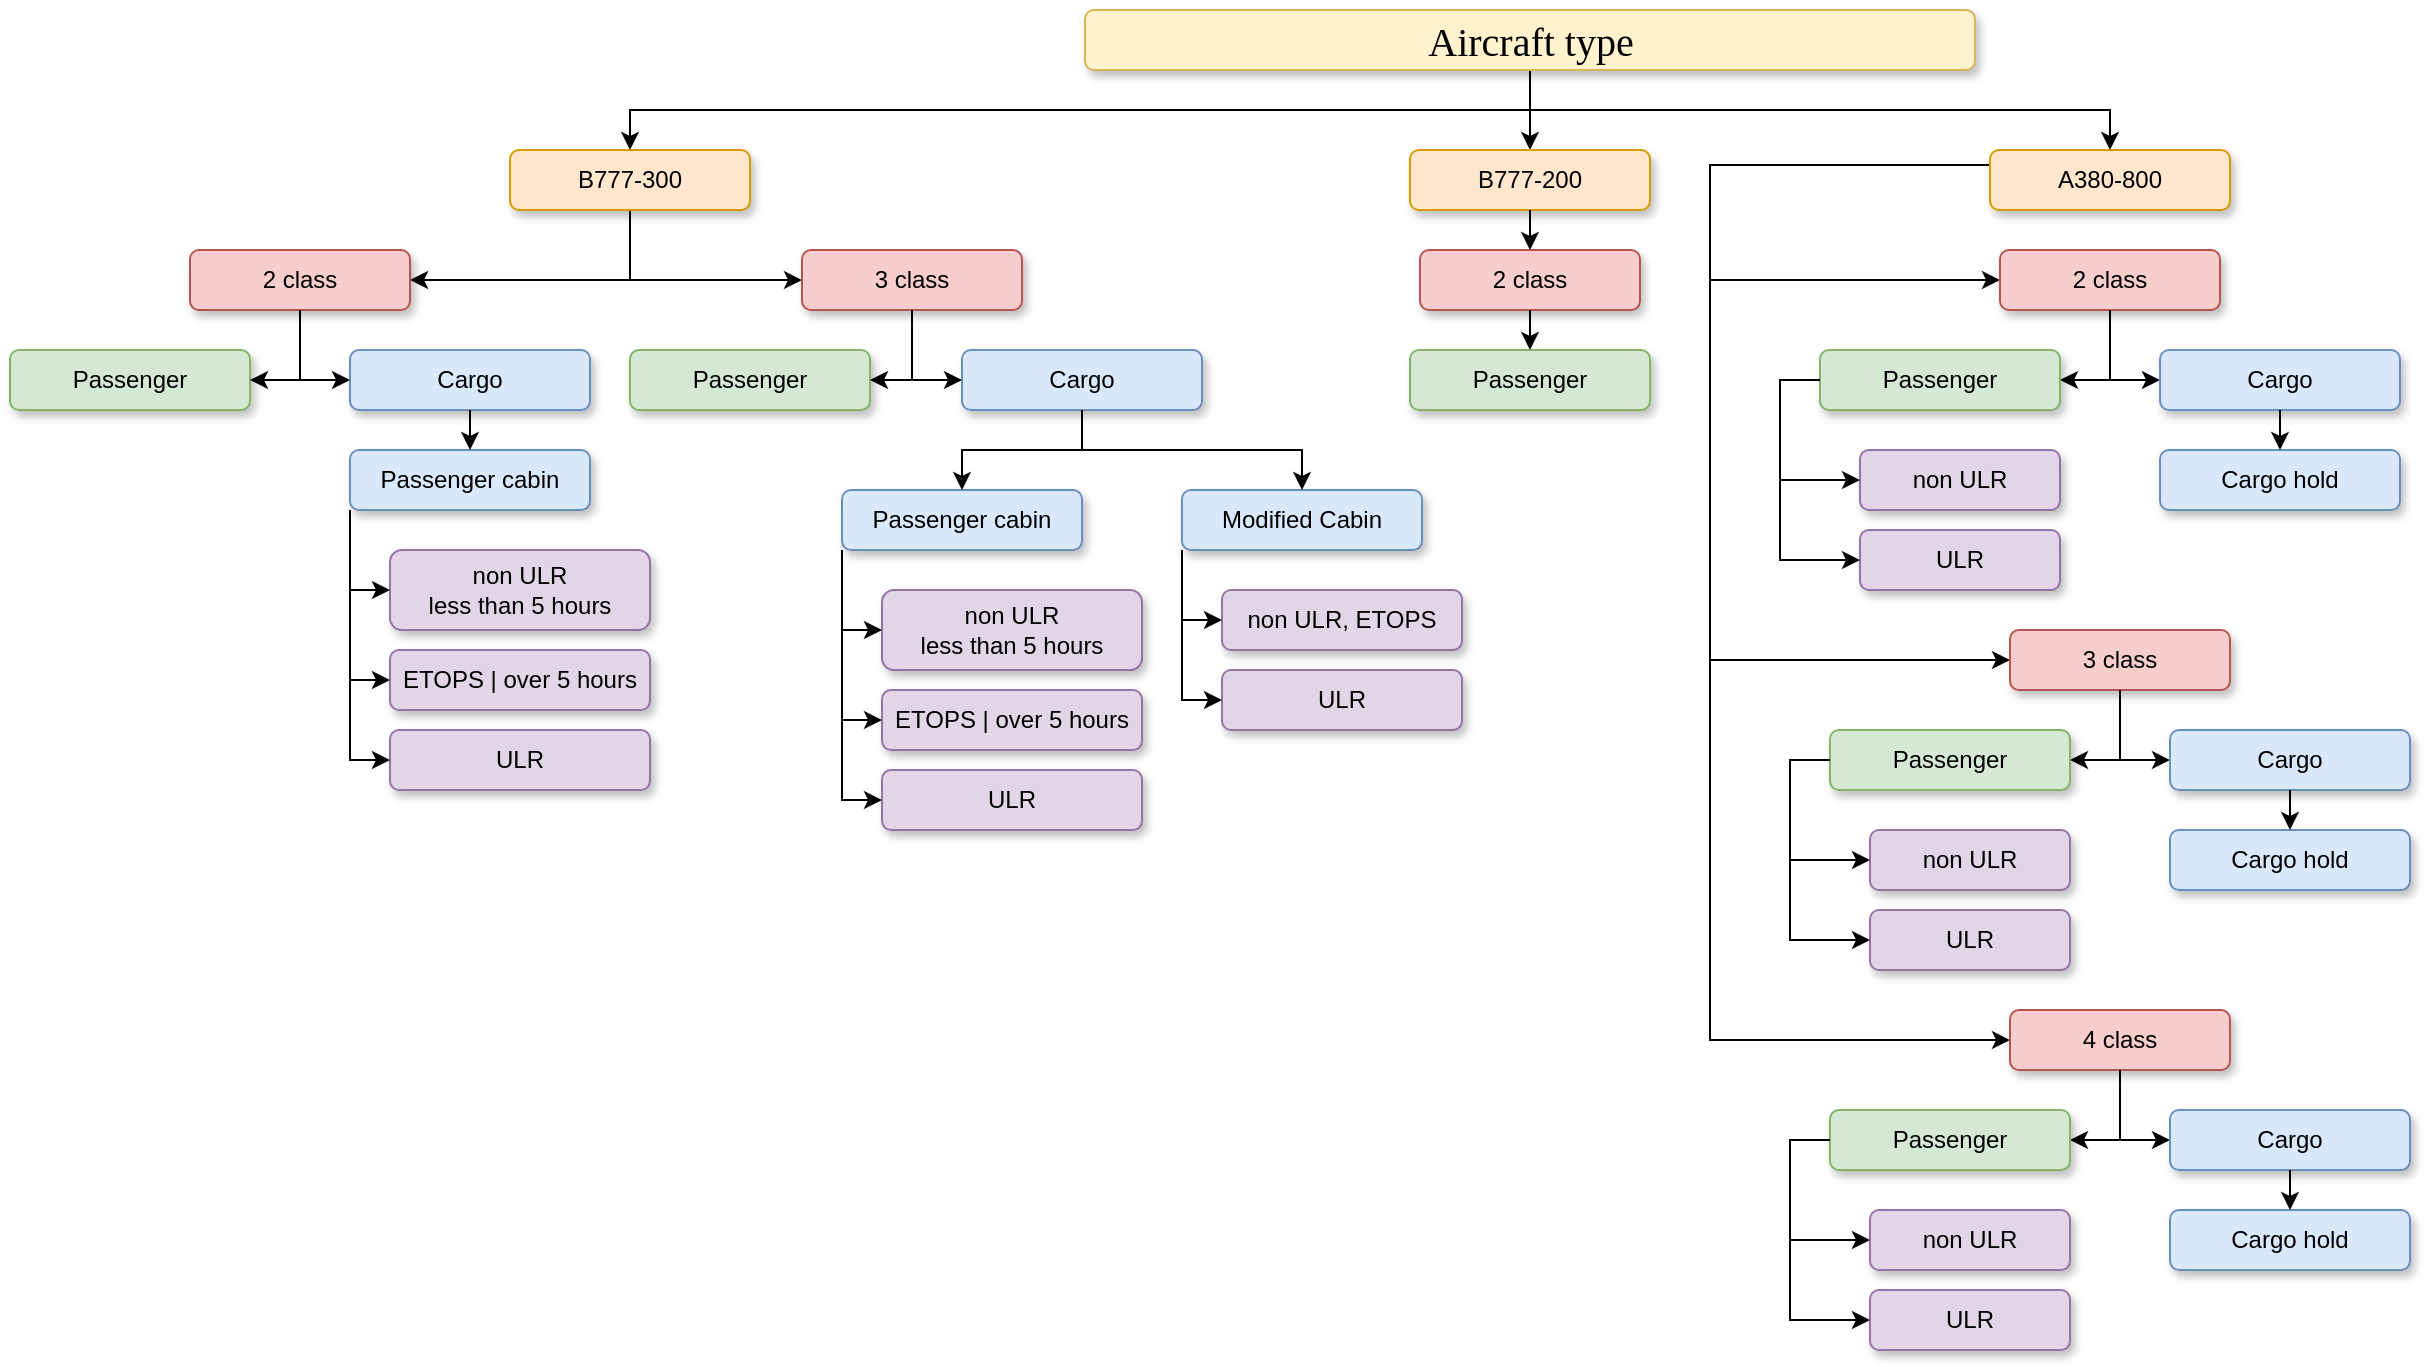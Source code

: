 <mxfile version="15.4.1" type="device"><diagram id="9vNp-hGSC7TSPK8dciln" name="Page-1"><mxGraphModel dx="1295" dy="883" grid="1" gridSize="10" guides="1" tooltips="1" connect="1" arrows="1" fold="1" page="1" pageScale="1" pageWidth="827" pageHeight="1169" math="0" shadow="0"><root><mxCell id="0"/><mxCell id="1" parent="0"/><mxCell id="f_OGAi7bQq5l3FAs032B-8" style="edgeStyle=orthogonalEdgeStyle;rounded=0;orthogonalLoop=1;jettySize=auto;html=1;exitX=0.5;exitY=1;exitDx=0;exitDy=0;entryX=1;entryY=0.5;entryDx=0;entryDy=0;" parent="1" source="qaYCNagNQvjwPavFpGOO-3" target="qaYCNagNQvjwPavFpGOO-64" edge="1"><mxGeometry relative="1" as="geometry"/></mxCell><mxCell id="f_OGAi7bQq5l3FAs032B-9" style="edgeStyle=orthogonalEdgeStyle;rounded=0;orthogonalLoop=1;jettySize=auto;html=1;exitX=0.5;exitY=1;exitDx=0;exitDy=0;entryX=0;entryY=0.5;entryDx=0;entryDy=0;" parent="1" source="qaYCNagNQvjwPavFpGOO-3" target="qaYCNagNQvjwPavFpGOO-65" edge="1"><mxGeometry relative="1" as="geometry"/></mxCell><mxCell id="qaYCNagNQvjwPavFpGOO-3" value="B777-300" style="rounded=1;whiteSpace=wrap;html=1;fillColor=#ffe6cc;strokeColor=#d79b00;shadow=1;" parent="1" vertex="1"><mxGeometry x="280" y="100" width="120" height="30" as="geometry"/></mxCell><mxCell id="bNkTq5MTgVv-f-NfySbQ-39" style="edgeStyle=orthogonalEdgeStyle;rounded=0;orthogonalLoop=1;jettySize=auto;html=1;exitX=0;exitY=0.25;exitDx=0;exitDy=0;entryX=0;entryY=0.5;entryDx=0;entryDy=0;" edge="1" parent="1" source="qaYCNagNQvjwPavFpGOO-5" target="bNkTq5MTgVv-f-NfySbQ-26"><mxGeometry relative="1" as="geometry"><Array as="points"><mxPoint x="880" y="108"/><mxPoint x="880" y="545"/></Array></mxGeometry></mxCell><mxCell id="bNkTq5MTgVv-f-NfySbQ-40" style="edgeStyle=orthogonalEdgeStyle;rounded=0;orthogonalLoop=1;jettySize=auto;html=1;exitX=0;exitY=0.25;exitDx=0;exitDy=0;entryX=0;entryY=0.5;entryDx=0;entryDy=0;" edge="1" parent="1" source="qaYCNagNQvjwPavFpGOO-5" target="bNkTq5MTgVv-f-NfySbQ-12"><mxGeometry relative="1" as="geometry"><Array as="points"><mxPoint x="880" y="108"/><mxPoint x="880" y="355"/></Array></mxGeometry></mxCell><mxCell id="bNkTq5MTgVv-f-NfySbQ-41" style="edgeStyle=orthogonalEdgeStyle;rounded=0;orthogonalLoop=1;jettySize=auto;html=1;exitX=0;exitY=0.25;exitDx=0;exitDy=0;entryX=0;entryY=0.5;entryDx=0;entryDy=0;" edge="1" parent="1" source="qaYCNagNQvjwPavFpGOO-5" target="JNq5p8RZP5Eg0zuTn8ZH-4"><mxGeometry relative="1" as="geometry"><Array as="points"><mxPoint x="880" y="108"/><mxPoint x="880" y="165"/></Array></mxGeometry></mxCell><mxCell id="qaYCNagNQvjwPavFpGOO-5" value="A380-800" style="rounded=1;whiteSpace=wrap;html=1;fillColor=#ffe6cc;strokeColor=#d79b00;shadow=1;" parent="1" vertex="1"><mxGeometry x="1020" y="100" width="120" height="30" as="geometry"/></mxCell><mxCell id="qaYCNagNQvjwPavFpGOO-30" style="edgeStyle=orthogonalEdgeStyle;rounded=0;orthogonalLoop=1;jettySize=auto;html=1;exitX=0.5;exitY=1;exitDx=0;exitDy=0;" parent="1" source="qaYCNagNQvjwPavFpGOO-6" target="qaYCNagNQvjwPavFpGOO-5" edge="1"><mxGeometry relative="1" as="geometry"/></mxCell><mxCell id="qaYCNagNQvjwPavFpGOO-31" style="edgeStyle=orthogonalEdgeStyle;rounded=0;orthogonalLoop=1;jettySize=auto;html=1;exitX=0.5;exitY=1;exitDx=0;exitDy=0;" parent="1" source="qaYCNagNQvjwPavFpGOO-6" target="qaYCNagNQvjwPavFpGOO-3" edge="1"><mxGeometry relative="1" as="geometry"/></mxCell><mxCell id="qaYCNagNQvjwPavFpGOO-58" style="edgeStyle=orthogonalEdgeStyle;rounded=0;orthogonalLoop=1;jettySize=auto;html=1;exitX=0.5;exitY=1;exitDx=0;exitDy=0;shadow=0;fontFamily=Verdana;fontSize=20;" parent="1" source="qaYCNagNQvjwPavFpGOO-6" target="qaYCNagNQvjwPavFpGOO-4" edge="1"><mxGeometry relative="1" as="geometry"/></mxCell><mxCell id="qaYCNagNQvjwPavFpGOO-6" value="&lt;span style=&quot;font-size: 20px;&quot;&gt;Aircraft type&lt;/span&gt;" style="rounded=1;whiteSpace=wrap;html=1;strokeWidth=1;perimeterSpacing=0;glass=0;shadow=1;sketch=0;fontFamily=Verdana;fontSize=20;fillColor=#fff2cc;strokeColor=#d6b656;" parent="1" vertex="1"><mxGeometry x="567.5" y="30" width="445" height="30" as="geometry"/></mxCell><mxCell id="f_OGAi7bQq5l3FAs032B-20" value="" style="group" parent="1" vertex="1" connectable="0"><mxGeometry x="730" y="100" width="120" height="130" as="geometry"/></mxCell><mxCell id="qaYCNagNQvjwPavFpGOO-4" value="B777-200" style="rounded=1;whiteSpace=wrap;html=1;fillColor=#ffe6cc;strokeColor=#d79b00;shadow=1;" parent="f_OGAi7bQq5l3FAs032B-20" vertex="1"><mxGeometry width="120" height="30" as="geometry"/></mxCell><mxCell id="qaYCNagNQvjwPavFpGOO-16" value="Passenger" style="rounded=1;whiteSpace=wrap;html=1;fillColor=#d5e8d4;strokeColor=#82b366;shadow=1;" parent="f_OGAi7bQq5l3FAs032B-20" vertex="1"><mxGeometry y="100" width="120" height="30" as="geometry"/></mxCell><mxCell id="qaYCNagNQvjwPavFpGOO-17" value="2 class" style="rounded=1;whiteSpace=wrap;html=1;fillColor=#f8cecc;strokeColor=#b85450;shadow=1;" parent="f_OGAi7bQq5l3FAs032B-20" vertex="1"><mxGeometry x="5" y="50" width="110" height="30" as="geometry"/></mxCell><mxCell id="f_OGAi7bQq5l3FAs032B-12" style="edgeStyle=orthogonalEdgeStyle;rounded=0;orthogonalLoop=1;jettySize=auto;html=1;exitX=0.5;exitY=1;exitDx=0;exitDy=0;entryX=0.5;entryY=0;entryDx=0;entryDy=0;" parent="f_OGAi7bQq5l3FAs032B-20" source="qaYCNagNQvjwPavFpGOO-4" target="qaYCNagNQvjwPavFpGOO-17" edge="1"><mxGeometry relative="1" as="geometry"/></mxCell><mxCell id="f_OGAi7bQq5l3FAs032B-13" style="edgeStyle=orthogonalEdgeStyle;rounded=0;orthogonalLoop=1;jettySize=auto;html=1;exitX=0.5;exitY=1;exitDx=0;exitDy=0;entryX=0.5;entryY=0;entryDx=0;entryDy=0;" parent="f_OGAi7bQq5l3FAs032B-20" source="qaYCNagNQvjwPavFpGOO-17" target="qaYCNagNQvjwPavFpGOO-16" edge="1"><mxGeometry relative="1" as="geometry"/></mxCell><mxCell id="JNq5p8RZP5Eg0zuTn8ZH-1" value="" style="group" parent="1" vertex="1" connectable="0"><mxGeometry x="30" y="150" width="726" height="290" as="geometry"/></mxCell><mxCell id="qaYCNagNQvjwPavFpGOO-64" value="2 class" style="rounded=1;whiteSpace=wrap;html=1;fillColor=#f8cecc;strokeColor=#b85450;shadow=1;" parent="JNq5p8RZP5Eg0zuTn8ZH-1" vertex="1"><mxGeometry x="90" width="110" height="30" as="geometry"/></mxCell><mxCell id="f_OGAi7bQq5l3FAs032B-19" value="" style="group" parent="JNq5p8RZP5Eg0zuTn8ZH-1" vertex="1" connectable="0"><mxGeometry x="310" width="416" height="290" as="geometry"/></mxCell><mxCell id="qaYCNagNQvjwPavFpGOO-65" value="3 class" style="rounded=1;whiteSpace=wrap;html=1;fillColor=#f8cecc;strokeColor=#b85450;shadow=1;" parent="f_OGAi7bQq5l3FAs032B-19" vertex="1"><mxGeometry x="86" width="110" height="30" as="geometry"/></mxCell><mxCell id="f_OGAi7bQq5l3FAs032B-1" value="" style="group" parent="f_OGAi7bQq5l3FAs032B-19" vertex="1" connectable="0"><mxGeometry x="106" y="50" width="310" height="240" as="geometry"/></mxCell><mxCell id="qaYCNagNQvjwPavFpGOO-11" value="Cargo" style="rounded=1;whiteSpace=wrap;html=1;fillColor=#dae8fc;strokeColor=#6c8ebf;shadow=1;" parent="f_OGAi7bQq5l3FAs032B-1" vertex="1"><mxGeometry x="60" width="120" height="30" as="geometry"/></mxCell><mxCell id="qaYCNagNQvjwPavFpGOO-13" value="Modified Cabin" style="rounded=1;whiteSpace=wrap;html=1;fillColor=#dae8fc;strokeColor=#6c8ebf;shadow=1;" parent="f_OGAi7bQq5l3FAs032B-1" vertex="1"><mxGeometry x="170" y="70" width="120" height="30" as="geometry"/></mxCell><mxCell id="qaYCNagNQvjwPavFpGOO-14" value="Passenger cabin" style="rounded=1;whiteSpace=wrap;html=1;fillColor=#dae8fc;strokeColor=#6c8ebf;shadow=1;" parent="f_OGAi7bQq5l3FAs032B-1" vertex="1"><mxGeometry y="70" width="120" height="30" as="geometry"/></mxCell><mxCell id="qaYCNagNQvjwPavFpGOO-49" value="non ULR, ETOPS" style="rounded=1;whiteSpace=wrap;html=1;fillColor=#e1d5e7;strokeColor=#9673a6;shadow=1;" parent="f_OGAi7bQq5l3FAs032B-1" vertex="1"><mxGeometry x="190" y="120" width="120" height="30" as="geometry"/></mxCell><mxCell id="qaYCNagNQvjwPavFpGOO-50" value="ULR" style="rounded=1;whiteSpace=wrap;html=1;fillColor=#e1d5e7;strokeColor=#9673a6;shadow=1;" parent="f_OGAi7bQq5l3FAs032B-1" vertex="1"><mxGeometry x="190" y="160" width="120" height="30" as="geometry"/></mxCell><mxCell id="qaYCNagNQvjwPavFpGOO-51" value="non ULR &lt;br&gt;less than 5 hours" style="rounded=1;whiteSpace=wrap;html=1;fillColor=#e1d5e7;strokeColor=#9673a6;shadow=1;" parent="f_OGAi7bQq5l3FAs032B-1" vertex="1"><mxGeometry x="20" y="120" width="130" height="40" as="geometry"/></mxCell><mxCell id="qaYCNagNQvjwPavFpGOO-52" value="ETOPS | over 5 hours" style="rounded=1;whiteSpace=wrap;html=1;fillColor=#e1d5e7;strokeColor=#9673a6;shadow=1;" parent="f_OGAi7bQq5l3FAs032B-1" vertex="1"><mxGeometry x="20" y="170" width="130" height="30" as="geometry"/></mxCell><mxCell id="qaYCNagNQvjwPavFpGOO-53" value="ULR" style="rounded=1;whiteSpace=wrap;html=1;fillColor=#e1d5e7;strokeColor=#9673a6;shadow=1;" parent="f_OGAi7bQq5l3FAs032B-1" vertex="1"><mxGeometry x="20" y="210" width="130" height="30" as="geometry"/></mxCell><mxCell id="qaYCNagNQvjwPavFpGOO-69" style="edgeStyle=orthogonalEdgeStyle;rounded=0;orthogonalLoop=1;jettySize=auto;html=1;exitX=0.5;exitY=1;exitDx=0;exitDy=0;shadow=0;fontFamily=Verdana;fontSize=20;" parent="f_OGAi7bQq5l3FAs032B-1" source="qaYCNagNQvjwPavFpGOO-11" target="qaYCNagNQvjwPavFpGOO-13" edge="1"><mxGeometry relative="1" as="geometry"/></mxCell><mxCell id="qaYCNagNQvjwPavFpGOO-68" style="edgeStyle=orthogonalEdgeStyle;rounded=0;orthogonalLoop=1;jettySize=auto;html=1;exitX=0.5;exitY=1;exitDx=0;exitDy=0;entryX=0.5;entryY=0;entryDx=0;entryDy=0;shadow=0;fontFamily=Verdana;fontSize=20;" parent="f_OGAi7bQq5l3FAs032B-1" source="qaYCNagNQvjwPavFpGOO-11" target="qaYCNagNQvjwPavFpGOO-14" edge="1"><mxGeometry relative="1" as="geometry"/></mxCell><mxCell id="qaYCNagNQvjwPavFpGOO-73" style="edgeStyle=orthogonalEdgeStyle;rounded=0;orthogonalLoop=1;jettySize=auto;html=1;exitX=0;exitY=1;exitDx=0;exitDy=0;entryX=0;entryY=0.5;entryDx=0;entryDy=0;shadow=0;fontFamily=Verdana;fontSize=20;" parent="f_OGAi7bQq5l3FAs032B-1" source="qaYCNagNQvjwPavFpGOO-13" target="qaYCNagNQvjwPavFpGOO-49" edge="1"><mxGeometry relative="1" as="geometry"/></mxCell><mxCell id="qaYCNagNQvjwPavFpGOO-74" style="edgeStyle=orthogonalEdgeStyle;rounded=0;orthogonalLoop=1;jettySize=auto;html=1;exitX=0;exitY=1;exitDx=0;exitDy=0;entryX=0;entryY=0.5;entryDx=0;entryDy=0;shadow=0;fontFamily=Verdana;fontSize=20;" parent="f_OGAi7bQq5l3FAs032B-1" source="qaYCNagNQvjwPavFpGOO-13" target="qaYCNagNQvjwPavFpGOO-50" edge="1"><mxGeometry relative="1" as="geometry"/></mxCell><mxCell id="qaYCNagNQvjwPavFpGOO-70" style="edgeStyle=orthogonalEdgeStyle;rounded=0;orthogonalLoop=1;jettySize=auto;html=1;exitX=0;exitY=1;exitDx=0;exitDy=0;entryX=0;entryY=0.5;entryDx=0;entryDy=0;shadow=0;fontFamily=Verdana;fontSize=20;" parent="f_OGAi7bQq5l3FAs032B-1" source="qaYCNagNQvjwPavFpGOO-14" target="qaYCNagNQvjwPavFpGOO-51" edge="1"><mxGeometry relative="1" as="geometry"/></mxCell><mxCell id="qaYCNagNQvjwPavFpGOO-71" style="edgeStyle=orthogonalEdgeStyle;rounded=0;orthogonalLoop=1;jettySize=auto;html=1;exitX=0;exitY=1;exitDx=0;exitDy=0;entryX=0;entryY=0.5;entryDx=0;entryDy=0;shadow=0;fontFamily=Verdana;fontSize=20;" parent="f_OGAi7bQq5l3FAs032B-1" source="qaYCNagNQvjwPavFpGOO-14" target="qaYCNagNQvjwPavFpGOO-52" edge="1"><mxGeometry relative="1" as="geometry"/></mxCell><mxCell id="qaYCNagNQvjwPavFpGOO-72" style="edgeStyle=orthogonalEdgeStyle;rounded=0;orthogonalLoop=1;jettySize=auto;html=1;exitX=0;exitY=1;exitDx=0;exitDy=0;entryX=0;entryY=0.5;entryDx=0;entryDy=0;shadow=0;fontFamily=Verdana;fontSize=20;" parent="f_OGAi7bQq5l3FAs032B-1" source="qaYCNagNQvjwPavFpGOO-14" target="qaYCNagNQvjwPavFpGOO-53" edge="1"><mxGeometry relative="1" as="geometry"/></mxCell><mxCell id="f_OGAi7bQq5l3FAs032B-16" value="Passenger" style="rounded=1;whiteSpace=wrap;html=1;fillColor=#d5e8d4;strokeColor=#82b366;shadow=1;" parent="f_OGAi7bQq5l3FAs032B-19" vertex="1"><mxGeometry y="50" width="120" height="30" as="geometry"/></mxCell><mxCell id="f_OGAi7bQq5l3FAs032B-18" style="edgeStyle=orthogonalEdgeStyle;rounded=0;orthogonalLoop=1;jettySize=auto;html=1;exitX=0.5;exitY=1;exitDx=0;exitDy=0;entryX=0;entryY=0.5;entryDx=0;entryDy=0;" parent="f_OGAi7bQq5l3FAs032B-19" source="qaYCNagNQvjwPavFpGOO-65" target="qaYCNagNQvjwPavFpGOO-11" edge="1"><mxGeometry relative="1" as="geometry"/></mxCell><mxCell id="f_OGAi7bQq5l3FAs032B-17" style="edgeStyle=orthogonalEdgeStyle;rounded=0;orthogonalLoop=1;jettySize=auto;html=1;exitX=0.5;exitY=1;exitDx=0;exitDy=0;entryX=1;entryY=0.5;entryDx=0;entryDy=0;" parent="f_OGAi7bQq5l3FAs032B-19" source="qaYCNagNQvjwPavFpGOO-65" target="f_OGAi7bQq5l3FAs032B-16" edge="1"><mxGeometry relative="1" as="geometry"/></mxCell><mxCell id="f_OGAi7bQq5l3FAs032B-21" value="Passenger" style="rounded=1;whiteSpace=wrap;html=1;fillColor=#d5e8d4;strokeColor=#82b366;shadow=1;" parent="JNq5p8RZP5Eg0zuTn8ZH-1" vertex="1"><mxGeometry y="50" width="120" height="30" as="geometry"/></mxCell><mxCell id="f_OGAi7bQq5l3FAs032B-23" value="" style="group" parent="JNq5p8RZP5Eg0zuTn8ZH-1" vertex="1" connectable="0"><mxGeometry x="110" y="50" width="310" height="240" as="geometry"/></mxCell><mxCell id="f_OGAi7bQq5l3FAs032B-24" value="Cargo" style="rounded=1;whiteSpace=wrap;html=1;fillColor=#dae8fc;strokeColor=#6c8ebf;shadow=1;" parent="f_OGAi7bQq5l3FAs032B-23" vertex="1"><mxGeometry x="60" width="120" height="30" as="geometry"/></mxCell><mxCell id="f_OGAi7bQq5l3FAs032B-26" value="Passenger cabin" style="rounded=1;whiteSpace=wrap;html=1;fillColor=#dae8fc;strokeColor=#6c8ebf;shadow=1;" parent="f_OGAi7bQq5l3FAs032B-23" vertex="1"><mxGeometry x="60" y="50" width="120" height="30" as="geometry"/></mxCell><mxCell id="f_OGAi7bQq5l3FAs032B-29" value="non ULR &lt;br&gt;less than 5 hours" style="rounded=1;whiteSpace=wrap;html=1;fillColor=#e1d5e7;strokeColor=#9673a6;shadow=1;" parent="f_OGAi7bQq5l3FAs032B-23" vertex="1"><mxGeometry x="80" y="100" width="130" height="40" as="geometry"/></mxCell><mxCell id="f_OGAi7bQq5l3FAs032B-30" value="ETOPS | over 5 hours" style="rounded=1;whiteSpace=wrap;html=1;fillColor=#e1d5e7;strokeColor=#9673a6;shadow=1;" parent="f_OGAi7bQq5l3FAs032B-23" vertex="1"><mxGeometry x="80" y="150" width="130" height="30" as="geometry"/></mxCell><mxCell id="f_OGAi7bQq5l3FAs032B-31" value="ULR" style="rounded=1;whiteSpace=wrap;html=1;fillColor=#e1d5e7;strokeColor=#9673a6;shadow=1;" parent="f_OGAi7bQq5l3FAs032B-23" vertex="1"><mxGeometry x="80" y="190" width="130" height="30" as="geometry"/></mxCell><mxCell id="f_OGAi7bQq5l3FAs032B-33" style="edgeStyle=orthogonalEdgeStyle;rounded=0;orthogonalLoop=1;jettySize=auto;html=1;exitX=0.5;exitY=1;exitDx=0;exitDy=0;entryX=0.5;entryY=0;entryDx=0;entryDy=0;shadow=0;fontFamily=Verdana;fontSize=20;" parent="f_OGAi7bQq5l3FAs032B-23" source="f_OGAi7bQq5l3FAs032B-24" target="f_OGAi7bQq5l3FAs032B-26" edge="1"><mxGeometry relative="1" as="geometry"/></mxCell><mxCell id="f_OGAi7bQq5l3FAs032B-36" style="edgeStyle=orthogonalEdgeStyle;rounded=0;orthogonalLoop=1;jettySize=auto;html=1;exitX=0;exitY=1;exitDx=0;exitDy=0;entryX=0;entryY=0.5;entryDx=0;entryDy=0;shadow=0;fontFamily=Verdana;fontSize=20;" parent="f_OGAi7bQq5l3FAs032B-23" source="f_OGAi7bQq5l3FAs032B-26" target="f_OGAi7bQq5l3FAs032B-29" edge="1"><mxGeometry relative="1" as="geometry"/></mxCell><mxCell id="f_OGAi7bQq5l3FAs032B-37" style="edgeStyle=orthogonalEdgeStyle;rounded=0;orthogonalLoop=1;jettySize=auto;html=1;exitX=0;exitY=1;exitDx=0;exitDy=0;entryX=0;entryY=0.5;entryDx=0;entryDy=0;shadow=0;fontFamily=Verdana;fontSize=20;" parent="f_OGAi7bQq5l3FAs032B-23" source="f_OGAi7bQq5l3FAs032B-26" target="f_OGAi7bQq5l3FAs032B-30" edge="1"><mxGeometry relative="1" as="geometry"/></mxCell><mxCell id="f_OGAi7bQq5l3FAs032B-38" style="edgeStyle=orthogonalEdgeStyle;rounded=0;orthogonalLoop=1;jettySize=auto;html=1;exitX=0;exitY=1;exitDx=0;exitDy=0;entryX=0;entryY=0.5;entryDx=0;entryDy=0;shadow=0;fontFamily=Verdana;fontSize=20;" parent="f_OGAi7bQq5l3FAs032B-23" source="f_OGAi7bQq5l3FAs032B-26" target="f_OGAi7bQq5l3FAs032B-31" edge="1"><mxGeometry relative="1" as="geometry"/></mxCell><mxCell id="f_OGAi7bQq5l3FAs032B-22" style="edgeStyle=orthogonalEdgeStyle;rounded=0;orthogonalLoop=1;jettySize=auto;html=1;exitX=0.5;exitY=1;exitDx=0;exitDy=0;entryX=1;entryY=0.5;entryDx=0;entryDy=0;" parent="JNq5p8RZP5Eg0zuTn8ZH-1" source="qaYCNagNQvjwPavFpGOO-64" target="f_OGAi7bQq5l3FAs032B-21" edge="1"><mxGeometry relative="1" as="geometry"/></mxCell><mxCell id="f_OGAi7bQq5l3FAs032B-39" style="edgeStyle=orthogonalEdgeStyle;rounded=0;orthogonalLoop=1;jettySize=auto;html=1;exitX=0.5;exitY=1;exitDx=0;exitDy=0;entryX=0;entryY=0.5;entryDx=0;entryDy=0;" parent="JNq5p8RZP5Eg0zuTn8ZH-1" source="qaYCNagNQvjwPavFpGOO-64" target="f_OGAi7bQq5l3FAs032B-24" edge="1"><mxGeometry relative="1" as="geometry"/></mxCell><mxCell id="bNkTq5MTgVv-f-NfySbQ-4" value="" style="group" vertex="1" connectable="0" parent="1"><mxGeometry x="935" y="150" width="290" height="170" as="geometry"/></mxCell><mxCell id="JNq5p8RZP5Eg0zuTn8ZH-4" value="2 class" style="rounded=1;whiteSpace=wrap;html=1;fillColor=#f8cecc;strokeColor=#b85450;shadow=1;" parent="bNkTq5MTgVv-f-NfySbQ-4" vertex="1"><mxGeometry x="90" width="110" height="30" as="geometry"/></mxCell><mxCell id="JNq5p8RZP5Eg0zuTn8ZH-37" style="edgeStyle=orthogonalEdgeStyle;rounded=0;orthogonalLoop=1;jettySize=auto;html=1;exitX=0.5;exitY=1;exitDx=0;exitDy=0;entryX=1;entryY=0.5;entryDx=0;entryDy=0;" parent="bNkTq5MTgVv-f-NfySbQ-4" source="JNq5p8RZP5Eg0zuTn8ZH-4" target="JNq5p8RZP5Eg0zuTn8ZH-26" edge="1"><mxGeometry as="geometry"/></mxCell><mxCell id="JNq5p8RZP5Eg0zuTn8ZH-38" style="edgeStyle=orthogonalEdgeStyle;rounded=0;orthogonalLoop=1;jettySize=auto;html=1;exitX=0.5;exitY=1;exitDx=0;exitDy=0;entryX=0;entryY=0.5;entryDx=0;entryDy=0;" parent="bNkTq5MTgVv-f-NfySbQ-4" source="JNq5p8RZP5Eg0zuTn8ZH-4" target="JNq5p8RZP5Eg0zuTn8ZH-28" edge="1"><mxGeometry as="geometry"/></mxCell><mxCell id="f_OGAi7bQq5l3FAs032B-5" value="" style="group" parent="bNkTq5MTgVv-f-NfySbQ-4" vertex="1" connectable="0"><mxGeometry y="50" width="120" height="120" as="geometry"/></mxCell><mxCell id="qaYCNagNQvjwPavFpGOO-76" value="ULR" style="rounded=1;whiteSpace=wrap;html=1;fillColor=#e1d5e7;strokeColor=#9673a6;shadow=1;" parent="f_OGAi7bQq5l3FAs032B-5" vertex="1"><mxGeometry x="20" y="90" width="100" height="30" as="geometry"/></mxCell><mxCell id="qaYCNagNQvjwPavFpGOO-77" value="non ULR" style="rounded=1;whiteSpace=wrap;html=1;fillColor=#e1d5e7;strokeColor=#9673a6;shadow=1;" parent="f_OGAi7bQq5l3FAs032B-5" vertex="1"><mxGeometry x="20" y="50" width="100" height="30" as="geometry"/></mxCell><mxCell id="bNkTq5MTgVv-f-NfySbQ-10" value="" style="group" vertex="1" connectable="0" parent="f_OGAi7bQq5l3FAs032B-5"><mxGeometry width="120" height="30" as="geometry"/></mxCell><mxCell id="JNq5p8RZP5Eg0zuTn8ZH-26" value="Passenger" style="rounded=1;whiteSpace=wrap;html=1;fillColor=#d5e8d4;strokeColor=#82b366;shadow=1;" parent="bNkTq5MTgVv-f-NfySbQ-10" vertex="1"><mxGeometry width="120" height="30" as="geometry"/></mxCell><mxCell id="bNkTq5MTgVv-f-NfySbQ-7" style="edgeStyle=orthogonalEdgeStyle;rounded=0;orthogonalLoop=1;jettySize=auto;html=1;exitX=0;exitY=0.5;exitDx=0;exitDy=0;entryX=0;entryY=0.5;entryDx=0;entryDy=0;" edge="1" parent="f_OGAi7bQq5l3FAs032B-5" source="JNq5p8RZP5Eg0zuTn8ZH-26" target="qaYCNagNQvjwPavFpGOO-77"><mxGeometry relative="1" as="geometry"/></mxCell><mxCell id="bNkTq5MTgVv-f-NfySbQ-8" style="edgeStyle=orthogonalEdgeStyle;rounded=0;orthogonalLoop=1;jettySize=auto;html=1;exitX=0;exitY=0.5;exitDx=0;exitDy=0;entryX=0;entryY=0.5;entryDx=0;entryDy=0;" edge="1" parent="f_OGAi7bQq5l3FAs032B-5" source="JNq5p8RZP5Eg0zuTn8ZH-26" target="qaYCNagNQvjwPavFpGOO-76"><mxGeometry relative="1" as="geometry"/></mxCell><mxCell id="JNq5p8RZP5Eg0zuTn8ZH-28" value="Cargo" style="rounded=1;whiteSpace=wrap;html=1;fillColor=#dae8fc;strokeColor=#6c8ebf;shadow=1;" parent="bNkTq5MTgVv-f-NfySbQ-4" vertex="1"><mxGeometry x="170" y="50" width="120" height="30" as="geometry"/></mxCell><mxCell id="JNq5p8RZP5Eg0zuTn8ZH-29" value="Cargo hold" style="rounded=1;whiteSpace=wrap;html=1;fillColor=#dae8fc;strokeColor=#6c8ebf;shadow=1;" parent="bNkTq5MTgVv-f-NfySbQ-4" vertex="1"><mxGeometry x="170" y="100" width="120" height="30" as="geometry"/></mxCell><mxCell id="JNq5p8RZP5Eg0zuTn8ZH-33" style="edgeStyle=orthogonalEdgeStyle;rounded=0;orthogonalLoop=1;jettySize=auto;html=1;exitX=0.5;exitY=1;exitDx=0;exitDy=0;entryX=0.5;entryY=0;entryDx=0;entryDy=0;shadow=0;fontFamily=Verdana;fontSize=20;" parent="bNkTq5MTgVv-f-NfySbQ-4" source="JNq5p8RZP5Eg0zuTn8ZH-28" target="JNq5p8RZP5Eg0zuTn8ZH-29" edge="1"><mxGeometry x="110" y="50" as="geometry"/></mxCell><mxCell id="bNkTq5MTgVv-f-NfySbQ-11" value="" style="group" vertex="1" connectable="0" parent="1"><mxGeometry x="940" y="340" width="290" height="170" as="geometry"/></mxCell><mxCell id="bNkTq5MTgVv-f-NfySbQ-12" value="3 class" style="rounded=1;whiteSpace=wrap;html=1;fillColor=#f8cecc;strokeColor=#b85450;shadow=1;" vertex="1" parent="bNkTq5MTgVv-f-NfySbQ-11"><mxGeometry x="90" width="110" height="30" as="geometry"/></mxCell><mxCell id="bNkTq5MTgVv-f-NfySbQ-13" style="edgeStyle=orthogonalEdgeStyle;rounded=0;orthogonalLoop=1;jettySize=auto;html=1;exitX=0.5;exitY=1;exitDx=0;exitDy=0;entryX=1;entryY=0.5;entryDx=0;entryDy=0;" edge="1" parent="bNkTq5MTgVv-f-NfySbQ-11" source="bNkTq5MTgVv-f-NfySbQ-12" target="bNkTq5MTgVv-f-NfySbQ-19"><mxGeometry as="geometry"/></mxCell><mxCell id="bNkTq5MTgVv-f-NfySbQ-14" style="edgeStyle=orthogonalEdgeStyle;rounded=0;orthogonalLoop=1;jettySize=auto;html=1;exitX=0.5;exitY=1;exitDx=0;exitDy=0;entryX=0;entryY=0.5;entryDx=0;entryDy=0;" edge="1" parent="bNkTq5MTgVv-f-NfySbQ-11" source="bNkTq5MTgVv-f-NfySbQ-12" target="bNkTq5MTgVv-f-NfySbQ-22"><mxGeometry as="geometry"/></mxCell><mxCell id="bNkTq5MTgVv-f-NfySbQ-15" value="" style="group" vertex="1" connectable="0" parent="bNkTq5MTgVv-f-NfySbQ-11"><mxGeometry y="50" width="120" height="120" as="geometry"/></mxCell><mxCell id="bNkTq5MTgVv-f-NfySbQ-16" value="ULR" style="rounded=1;whiteSpace=wrap;html=1;fillColor=#e1d5e7;strokeColor=#9673a6;shadow=1;" vertex="1" parent="bNkTq5MTgVv-f-NfySbQ-15"><mxGeometry x="20" y="90" width="100" height="30" as="geometry"/></mxCell><mxCell id="bNkTq5MTgVv-f-NfySbQ-17" value="non ULR" style="rounded=1;whiteSpace=wrap;html=1;fillColor=#e1d5e7;strokeColor=#9673a6;shadow=1;" vertex="1" parent="bNkTq5MTgVv-f-NfySbQ-15"><mxGeometry x="20" y="50" width="100" height="30" as="geometry"/></mxCell><mxCell id="bNkTq5MTgVv-f-NfySbQ-18" value="" style="group" vertex="1" connectable="0" parent="bNkTq5MTgVv-f-NfySbQ-15"><mxGeometry width="120" height="30" as="geometry"/></mxCell><mxCell id="bNkTq5MTgVv-f-NfySbQ-19" value="Passenger" style="rounded=1;whiteSpace=wrap;html=1;fillColor=#d5e8d4;strokeColor=#82b366;shadow=1;" vertex="1" parent="bNkTq5MTgVv-f-NfySbQ-18"><mxGeometry width="120" height="30" as="geometry"/></mxCell><mxCell id="bNkTq5MTgVv-f-NfySbQ-20" style="edgeStyle=orthogonalEdgeStyle;rounded=0;orthogonalLoop=1;jettySize=auto;html=1;exitX=0;exitY=0.5;exitDx=0;exitDy=0;entryX=0;entryY=0.5;entryDx=0;entryDy=0;" edge="1" parent="bNkTq5MTgVv-f-NfySbQ-15" source="bNkTq5MTgVv-f-NfySbQ-19" target="bNkTq5MTgVv-f-NfySbQ-17"><mxGeometry relative="1" as="geometry"/></mxCell><mxCell id="bNkTq5MTgVv-f-NfySbQ-21" style="edgeStyle=orthogonalEdgeStyle;rounded=0;orthogonalLoop=1;jettySize=auto;html=1;exitX=0;exitY=0.5;exitDx=0;exitDy=0;entryX=0;entryY=0.5;entryDx=0;entryDy=0;" edge="1" parent="bNkTq5MTgVv-f-NfySbQ-15" source="bNkTq5MTgVv-f-NfySbQ-19" target="bNkTq5MTgVv-f-NfySbQ-16"><mxGeometry relative="1" as="geometry"/></mxCell><mxCell id="bNkTq5MTgVv-f-NfySbQ-22" value="Cargo" style="rounded=1;whiteSpace=wrap;html=1;fillColor=#dae8fc;strokeColor=#6c8ebf;shadow=1;" vertex="1" parent="bNkTq5MTgVv-f-NfySbQ-11"><mxGeometry x="170" y="50" width="120" height="30" as="geometry"/></mxCell><mxCell id="bNkTq5MTgVv-f-NfySbQ-23" value="Cargo hold" style="rounded=1;whiteSpace=wrap;html=1;fillColor=#dae8fc;strokeColor=#6c8ebf;shadow=1;" vertex="1" parent="bNkTq5MTgVv-f-NfySbQ-11"><mxGeometry x="170" y="100" width="120" height="30" as="geometry"/></mxCell><mxCell id="bNkTq5MTgVv-f-NfySbQ-24" style="edgeStyle=orthogonalEdgeStyle;rounded=0;orthogonalLoop=1;jettySize=auto;html=1;exitX=0.5;exitY=1;exitDx=0;exitDy=0;entryX=0.5;entryY=0;entryDx=0;entryDy=0;shadow=0;fontFamily=Verdana;fontSize=20;" edge="1" parent="bNkTq5MTgVv-f-NfySbQ-11" source="bNkTq5MTgVv-f-NfySbQ-22" target="bNkTq5MTgVv-f-NfySbQ-23"><mxGeometry x="110" y="50" as="geometry"/></mxCell><mxCell id="bNkTq5MTgVv-f-NfySbQ-25" value="" style="group" vertex="1" connectable="0" parent="1"><mxGeometry x="940" y="530" width="290" height="170" as="geometry"/></mxCell><mxCell id="bNkTq5MTgVv-f-NfySbQ-26" value="4 class" style="rounded=1;whiteSpace=wrap;html=1;fillColor=#f8cecc;strokeColor=#b85450;shadow=1;" vertex="1" parent="bNkTq5MTgVv-f-NfySbQ-25"><mxGeometry x="90" width="110" height="30" as="geometry"/></mxCell><mxCell id="bNkTq5MTgVv-f-NfySbQ-27" style="edgeStyle=orthogonalEdgeStyle;rounded=0;orthogonalLoop=1;jettySize=auto;html=1;exitX=0.5;exitY=1;exitDx=0;exitDy=0;entryX=1;entryY=0.5;entryDx=0;entryDy=0;" edge="1" parent="bNkTq5MTgVv-f-NfySbQ-25" source="bNkTq5MTgVv-f-NfySbQ-26" target="bNkTq5MTgVv-f-NfySbQ-33"><mxGeometry as="geometry"/></mxCell><mxCell id="bNkTq5MTgVv-f-NfySbQ-28" style="edgeStyle=orthogonalEdgeStyle;rounded=0;orthogonalLoop=1;jettySize=auto;html=1;exitX=0.5;exitY=1;exitDx=0;exitDy=0;entryX=0;entryY=0.5;entryDx=0;entryDy=0;" edge="1" parent="bNkTq5MTgVv-f-NfySbQ-25" source="bNkTq5MTgVv-f-NfySbQ-26" target="bNkTq5MTgVv-f-NfySbQ-36"><mxGeometry as="geometry"/></mxCell><mxCell id="bNkTq5MTgVv-f-NfySbQ-29" value="" style="group" vertex="1" connectable="0" parent="bNkTq5MTgVv-f-NfySbQ-25"><mxGeometry y="50" width="120" height="120" as="geometry"/></mxCell><mxCell id="bNkTq5MTgVv-f-NfySbQ-30" value="ULR" style="rounded=1;whiteSpace=wrap;html=1;fillColor=#e1d5e7;strokeColor=#9673a6;shadow=1;" vertex="1" parent="bNkTq5MTgVv-f-NfySbQ-29"><mxGeometry x="20" y="90" width="100" height="30" as="geometry"/></mxCell><mxCell id="bNkTq5MTgVv-f-NfySbQ-31" value="non ULR" style="rounded=1;whiteSpace=wrap;html=1;fillColor=#e1d5e7;strokeColor=#9673a6;shadow=1;" vertex="1" parent="bNkTq5MTgVv-f-NfySbQ-29"><mxGeometry x="20" y="50" width="100" height="30" as="geometry"/></mxCell><mxCell id="bNkTq5MTgVv-f-NfySbQ-32" value="" style="group" vertex="1" connectable="0" parent="bNkTq5MTgVv-f-NfySbQ-29"><mxGeometry width="120" height="30" as="geometry"/></mxCell><mxCell id="bNkTq5MTgVv-f-NfySbQ-33" value="Passenger" style="rounded=1;whiteSpace=wrap;html=1;fillColor=#d5e8d4;strokeColor=#82b366;shadow=1;" vertex="1" parent="bNkTq5MTgVv-f-NfySbQ-32"><mxGeometry width="120" height="30" as="geometry"/></mxCell><mxCell id="bNkTq5MTgVv-f-NfySbQ-34" style="edgeStyle=orthogonalEdgeStyle;rounded=0;orthogonalLoop=1;jettySize=auto;html=1;exitX=0;exitY=0.5;exitDx=0;exitDy=0;entryX=0;entryY=0.5;entryDx=0;entryDy=0;" edge="1" parent="bNkTq5MTgVv-f-NfySbQ-29" source="bNkTq5MTgVv-f-NfySbQ-33" target="bNkTq5MTgVv-f-NfySbQ-31"><mxGeometry relative="1" as="geometry"/></mxCell><mxCell id="bNkTq5MTgVv-f-NfySbQ-35" style="edgeStyle=orthogonalEdgeStyle;rounded=0;orthogonalLoop=1;jettySize=auto;html=1;exitX=0;exitY=0.5;exitDx=0;exitDy=0;entryX=0;entryY=0.5;entryDx=0;entryDy=0;" edge="1" parent="bNkTq5MTgVv-f-NfySbQ-29" source="bNkTq5MTgVv-f-NfySbQ-33" target="bNkTq5MTgVv-f-NfySbQ-30"><mxGeometry relative="1" as="geometry"/></mxCell><mxCell id="bNkTq5MTgVv-f-NfySbQ-36" value="Cargo" style="rounded=1;whiteSpace=wrap;html=1;fillColor=#dae8fc;strokeColor=#6c8ebf;shadow=1;" vertex="1" parent="bNkTq5MTgVv-f-NfySbQ-25"><mxGeometry x="170" y="50" width="120" height="30" as="geometry"/></mxCell><mxCell id="bNkTq5MTgVv-f-NfySbQ-37" value="Cargo hold" style="rounded=1;whiteSpace=wrap;html=1;fillColor=#dae8fc;strokeColor=#6c8ebf;shadow=1;" vertex="1" parent="bNkTq5MTgVv-f-NfySbQ-25"><mxGeometry x="170" y="100" width="120" height="30" as="geometry"/></mxCell><mxCell id="bNkTq5MTgVv-f-NfySbQ-38" style="edgeStyle=orthogonalEdgeStyle;rounded=0;orthogonalLoop=1;jettySize=auto;html=1;exitX=0.5;exitY=1;exitDx=0;exitDy=0;entryX=0.5;entryY=0;entryDx=0;entryDy=0;shadow=0;fontFamily=Verdana;fontSize=20;" edge="1" parent="bNkTq5MTgVv-f-NfySbQ-25" source="bNkTq5MTgVv-f-NfySbQ-36" target="bNkTq5MTgVv-f-NfySbQ-37"><mxGeometry x="110" y="50" as="geometry"/></mxCell></root></mxGraphModel></diagram></mxfile>